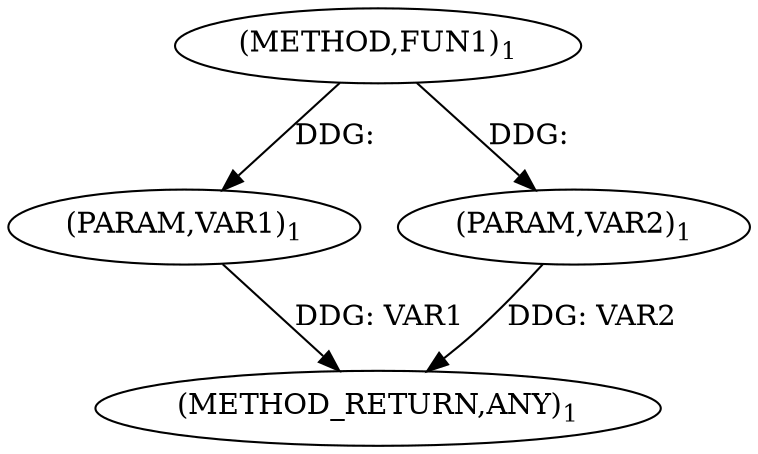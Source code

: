 digraph "FUN1" {  
"8" [label = <(METHOD,FUN1)<SUB>1</SUB>> ]
"12" [label = <(METHOD_RETURN,ANY)<SUB>1</SUB>> ]
"9" [label = <(PARAM,VAR1)<SUB>1</SUB>> ]
"10" [label = <(PARAM,VAR2)<SUB>1</SUB>> ]
  "9" -> "12"  [ label = "DDG: VAR1"] 
  "10" -> "12"  [ label = "DDG: VAR2"] 
  "8" -> "9"  [ label = "DDG: "] 
  "8" -> "10"  [ label = "DDG: "] 
}
